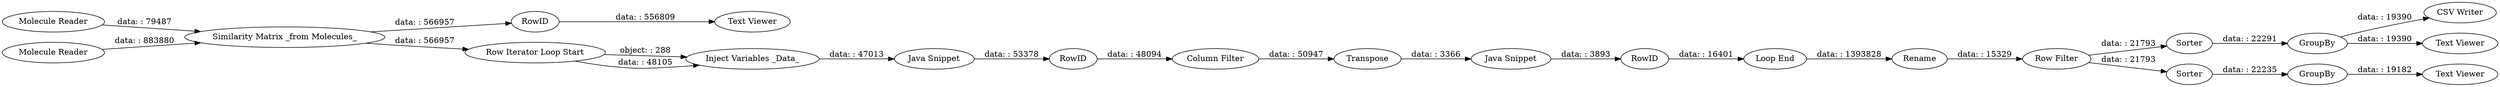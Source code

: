 digraph {
	"4182838092090131511_115" [label="Java Snippet"]
	"4182838092090131511_123" [label=Transpose]
	"-7580227257719468461_132" [label=Sorter]
	"4182838092090131511_2" [label="Loop End"]
	"-7580227257719468461_151" [label="Row Filter"]
	"-7580227257719468461_154" [label="Molecule Reader"]
	"-7580227257719468461_155" [label="Text Viewer"]
	"4182838092090131511_113" [label="Inject Variables _Data_"]
	"-7580227257719468461_157" [label=RowID]
	"4182838092090131511_151" [label="Row Iterator Loop Start"]
	"-7580227257719468461_153" [label="Molecule Reader"]
	"-7580227257719468461_138" [label="Text Viewer"]
	"-7580227257719468461_129" [label=GroupBy]
	"4182838092090131511_153" [label=RowID]
	"-7580227257719468461_137" [label=Rename]
	"-7580227257719468461_130" [label=Sorter]
	"-7580227257719468461_133" [label=GroupBy]
	"-7580227257719468461_158" [label="CSV Writer"]
	"-7580227257719468461_136" [label="Text Viewer"]
	"-7580227257719468461_42" [label="Similarity Matrix _from Molecules_"]
	"4182838092090131511_124" [label="Java Snippet"]
	"4182838092090131511_120" [label="Column Filter"]
	"4182838092090131511_152" [label=RowID]
	"-7580227257719468461_151" -> "-7580227257719468461_132" [label="data: : 21793"]
	"4182838092090131511_151" -> "4182838092090131511_113" [label="object: : 288"]
	"-7580227257719468461_133" -> "-7580227257719468461_158" [label="data: : 19390"]
	"4182838092090131511_115" -> "4182838092090131511_152" [label="data: : 53378"]
	"4182838092090131511_113" -> "4182838092090131511_115" [label="data: : 47013"]
	"4182838092090131511_151" -> "4182838092090131511_113" [label="data: : 48105"]
	"-7580227257719468461_42" -> "4182838092090131511_151" [label="data: : 566957"]
	"-7580227257719468461_129" -> "-7580227257719468461_138" [label="data: : 19182"]
	"4182838092090131511_123" -> "4182838092090131511_124" [label="data: : 3366"]
	"-7580227257719468461_130" -> "-7580227257719468461_129" [label="data: : 22235"]
	"4182838092090131511_152" -> "4182838092090131511_120" [label="data: : 48094"]
	"4182838092090131511_120" -> "4182838092090131511_123" [label="data: : 50947"]
	"4182838092090131511_124" -> "4182838092090131511_153" [label="data: : 3893"]
	"-7580227257719468461_132" -> "-7580227257719468461_133" [label="data: : 22291"]
	"-7580227257719468461_153" -> "-7580227257719468461_42" [label="data: : 883880"]
	"4182838092090131511_153" -> "4182838092090131511_2" [label="data: : 16401"]
	"-7580227257719468461_151" -> "-7580227257719468461_130" [label="data: : 21793"]
	"-7580227257719468461_42" -> "-7580227257719468461_157" [label="data: : 566957"]
	"-7580227257719468461_154" -> "-7580227257719468461_42" [label="data: : 79487"]
	"-7580227257719468461_137" -> "-7580227257719468461_151" [label="data: : 15329"]
	"-7580227257719468461_157" -> "-7580227257719468461_155" [label="data: : 556809"]
	"-7580227257719468461_133" -> "-7580227257719468461_136" [label="data: : 19390"]
	"4182838092090131511_2" -> "-7580227257719468461_137" [label="data: : 1393828"]
	rankdir=LR
}

